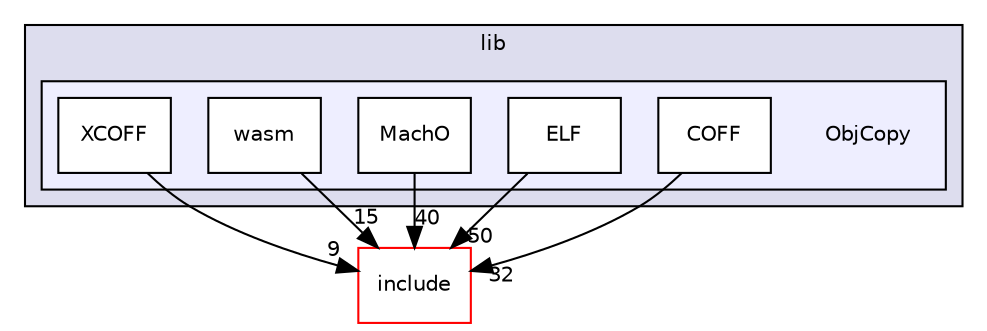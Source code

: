 digraph "lib/ObjCopy" {
  bgcolor=transparent;
  compound=true
  node [ fontsize="10", fontname="Helvetica"];
  edge [ labelfontsize="10", labelfontname="Helvetica"];
  subgraph clusterdir_97aefd0d527b934f1d99a682da8fe6a9 {
    graph [ bgcolor="#ddddee", pencolor="black", label="lib" fontname="Helvetica", fontsize="10", URL="dir_97aefd0d527b934f1d99a682da8fe6a9.html"]
  subgraph clusterdir_852ebda2bb84520f77418fa9810685ae {
    graph [ bgcolor="#eeeeff", pencolor="black", label="" URL="dir_852ebda2bb84520f77418fa9810685ae.html"];
    dir_852ebda2bb84520f77418fa9810685ae [shape=plaintext label="ObjCopy"];
    dir_20e217aa3fb0c7ee2a1e10d3c2f88786 [shape=box label="COFF" color="black" fillcolor="white" style="filled" URL="dir_20e217aa3fb0c7ee2a1e10d3c2f88786.html"];
    dir_47a4b5bb69d99967386247794b02fb19 [shape=box label="ELF" color="black" fillcolor="white" style="filled" URL="dir_47a4b5bb69d99967386247794b02fb19.html"];
    dir_846bab61ea58bf01876a93e6f6bfccf3 [shape=box label="MachO" color="black" fillcolor="white" style="filled" URL="dir_846bab61ea58bf01876a93e6f6bfccf3.html"];
    dir_b62af9bf143e6f52e7a3b40d0aafd996 [shape=box label="wasm" color="black" fillcolor="white" style="filled" URL="dir_b62af9bf143e6f52e7a3b40d0aafd996.html"];
    dir_f29b039c85cde0557f2fa3a15dd64641 [shape=box label="XCOFF" color="black" fillcolor="white" style="filled" URL="dir_f29b039c85cde0557f2fa3a15dd64641.html"];
  }
  }
  dir_d44c64559bbebec7f509842c48db8b23 [shape=box label="include" color="red" URL="dir_d44c64559bbebec7f509842c48db8b23.html"];
  dir_f29b039c85cde0557f2fa3a15dd64641->dir_d44c64559bbebec7f509842c48db8b23 [headlabel="9", labeldistance=1.5 headhref="dir_000332_000001.html"];
  dir_846bab61ea58bf01876a93e6f6bfccf3->dir_d44c64559bbebec7f509842c48db8b23 [headlabel="40", labeldistance=1.5 headhref="dir_000330_000001.html"];
  dir_47a4b5bb69d99967386247794b02fb19->dir_d44c64559bbebec7f509842c48db8b23 [headlabel="50", labeldistance=1.5 headhref="dir_000329_000001.html"];
  dir_b62af9bf143e6f52e7a3b40d0aafd996->dir_d44c64559bbebec7f509842c48db8b23 [headlabel="15", labeldistance=1.5 headhref="dir_000331_000001.html"];
  dir_20e217aa3fb0c7ee2a1e10d3c2f88786->dir_d44c64559bbebec7f509842c48db8b23 [headlabel="32", labeldistance=1.5 headhref="dir_000328_000001.html"];
}

